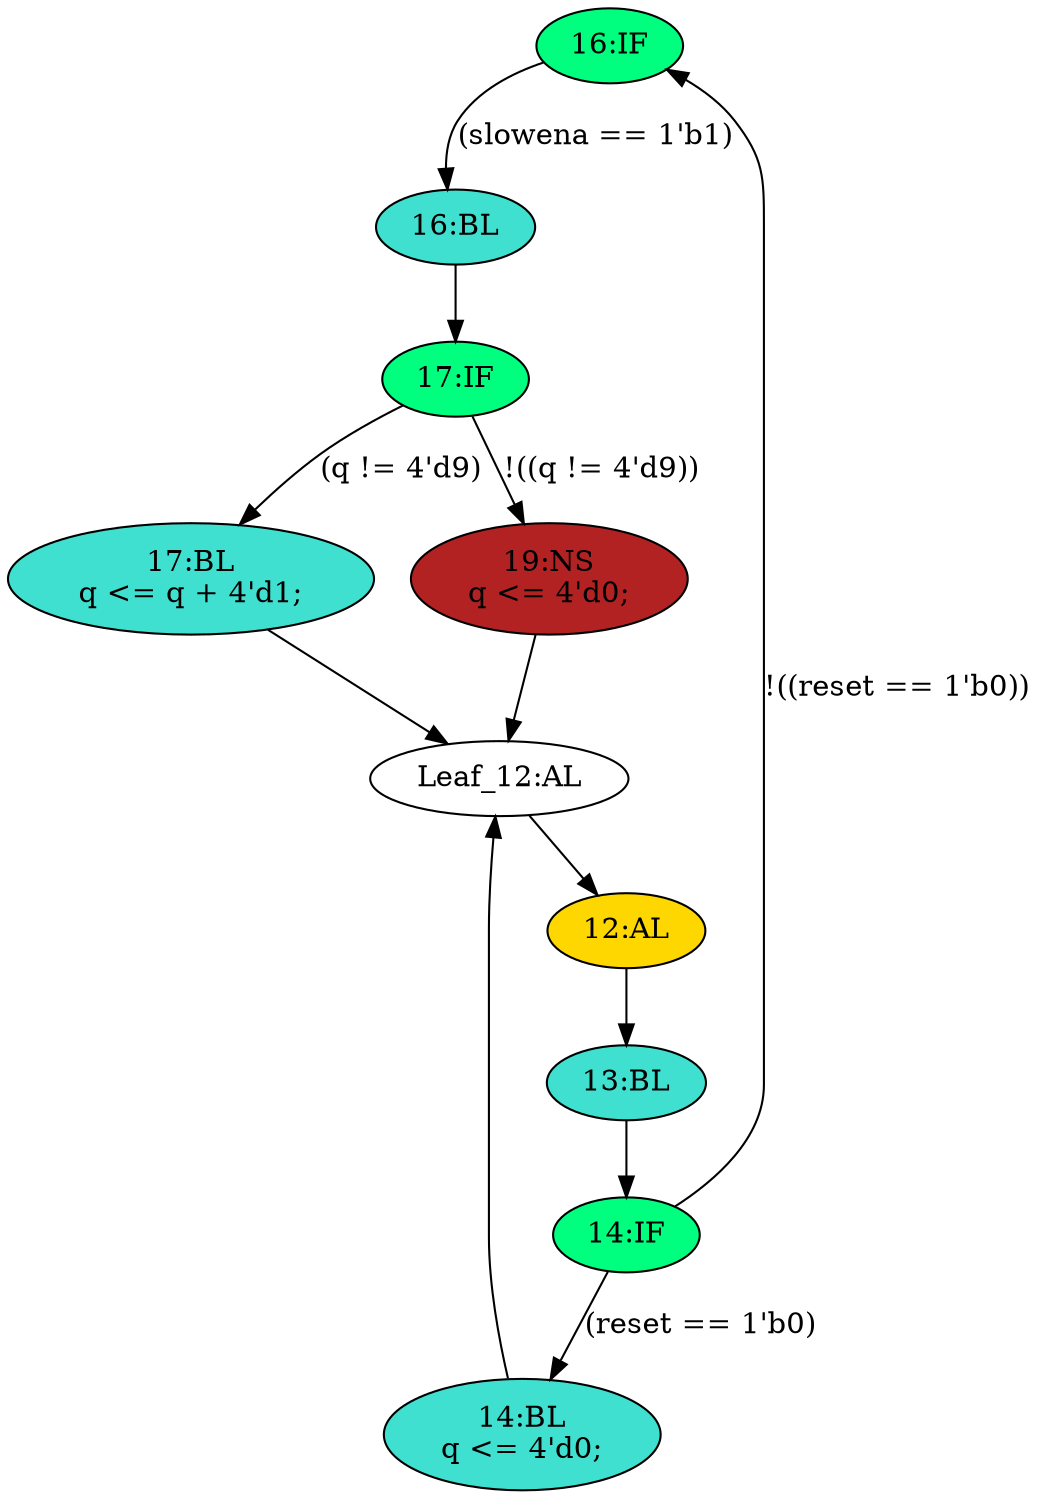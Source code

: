 strict digraph "compose( ,  )" {
	node [label="\N"];
	"16:IF"	[ast="<pyverilog.vparser.ast.IfStatement object at 0x7f6c9a324890>",
		fillcolor=springgreen,
		label="16:IF",
		statements="[]",
		style=filled,
		typ=IfStatement];
	"16:BL"	[ast="<pyverilog.vparser.ast.Block object at 0x7f6c9a324ed0>",
		fillcolor=turquoise,
		label="16:BL",
		statements="[]",
		style=filled,
		typ=Block];
	"16:IF" -> "16:BL"	[cond="['slowena']",
		label="(slowena == 1'b1)",
		lineno=16];
	"17:IF"	[ast="<pyverilog.vparser.ast.IfStatement object at 0x7f6c9a33d610>",
		fillcolor=springgreen,
		label="17:IF",
		statements="[]",
		style=filled,
		typ=IfStatement];
	"17:BL"	[ast="<pyverilog.vparser.ast.Block object at 0x7f6c9a332150>",
		fillcolor=turquoise,
		label="17:BL
q <= q + 4'd1;",
		statements="[<pyverilog.vparser.ast.NonblockingSubstitution object at 0x7f6c9a33d6d0>]",
		style=filled,
		typ=Block];
	"17:IF" -> "17:BL"	[cond="['q']",
		label="(q != 4'd9)",
		lineno=17];
	"19:NS"	[ast="<pyverilog.vparser.ast.NonblockingSubstitution object at 0x7f6c9a327e90>",
		fillcolor=firebrick,
		label="19:NS
q <= 4'd0;",
		statements="[<pyverilog.vparser.ast.NonblockingSubstitution object at 0x7f6c9a327e90>]",
		style=filled,
		typ=NonblockingSubstitution];
	"17:IF" -> "19:NS"	[cond="['q']",
		label="!((q != 4'd9))",
		lineno=17];
	"14:BL"	[ast="<pyverilog.vparser.ast.Block object at 0x7f6c9a2d6910>",
		fillcolor=turquoise,
		label="14:BL
q <= 4'd0;",
		statements="[<pyverilog.vparser.ast.NonblockingSubstitution object at 0x7f6c9a324d10>]",
		style=filled,
		typ=Block];
	"Leaf_12:AL"	[def_var="['q']",
		label="Leaf_12:AL"];
	"14:BL" -> "Leaf_12:AL"	[cond="[]",
		lineno=None];
	"17:BL" -> "Leaf_12:AL"	[cond="[]",
		lineno=None];
	"13:BL"	[ast="<pyverilog.vparser.ast.Block object at 0x7f6c9a3371d0>",
		fillcolor=turquoise,
		label="13:BL",
		statements="[]",
		style=filled,
		typ=Block];
	"14:IF"	[ast="<pyverilog.vparser.ast.IfStatement object at 0x7f6c9a324790>",
		fillcolor=springgreen,
		label="14:IF",
		statements="[]",
		style=filled,
		typ=IfStatement];
	"13:BL" -> "14:IF"	[cond="[]",
		lineno=None];
	"14:IF" -> "16:IF"	[cond="['reset']",
		label="!((reset == 1'b0))",
		lineno=14];
	"14:IF" -> "14:BL"	[cond="['reset']",
		label="(reset == 1'b0)",
		lineno=14];
	"19:NS" -> "Leaf_12:AL"	[cond="[]",
		lineno=None];
	"12:AL"	[ast="<pyverilog.vparser.ast.Always object at 0x7f6c9a3b5790>",
		clk_sens=True,
		fillcolor=gold,
		label="12:AL",
		sens="['clk', 'reset']",
		statements="[]",
		style=filled,
		typ=Always,
		use_var="['reset', 'q', 'slowena']"];
	"12:AL" -> "13:BL"	[cond="[]",
		lineno=None];
	"Leaf_12:AL" -> "12:AL";
	"16:BL" -> "17:IF"	[cond="[]",
		lineno=None];
}
